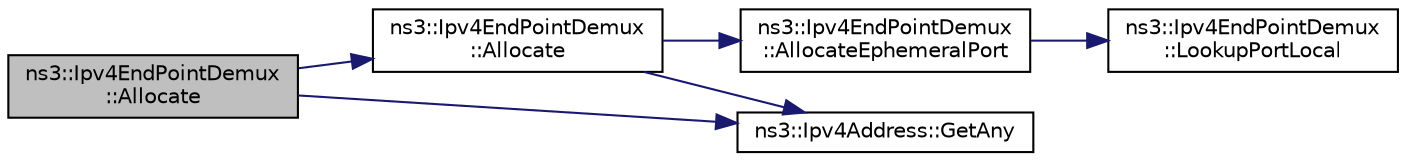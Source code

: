 digraph "ns3::Ipv4EndPointDemux::Allocate"
{
  edge [fontname="Helvetica",fontsize="10",labelfontname="Helvetica",labelfontsize="10"];
  node [fontname="Helvetica",fontsize="10",shape=record];
  rankdir="LR";
  Node1 [label="ns3::Ipv4EndPointDemux\l::Allocate",height=0.2,width=0.4,color="black", fillcolor="grey75", style="filled", fontcolor="black"];
  Node1 -> Node2 [color="midnightblue",fontsize="10",style="solid"];
  Node2 [label="ns3::Ipv4EndPointDemux\l::Allocate",height=0.2,width=0.4,color="black", fillcolor="white", style="filled",URL="$d0/d61/classns3_1_1Ipv4EndPointDemux.html#a95eef225abf664ea72523730e00e621e",tooltip="Allocate a Ipv4EndPoint. "];
  Node2 -> Node3 [color="midnightblue",fontsize="10",style="solid"];
  Node3 [label="ns3::Ipv4EndPointDemux\l::AllocateEphemeralPort",height=0.2,width=0.4,color="black", fillcolor="white", style="filled",URL="$d0/d61/classns3_1_1Ipv4EndPointDemux.html#a5ae0acd03c077458051f13118e0dcae6",tooltip="Allocate an ephemeral port. "];
  Node3 -> Node4 [color="midnightblue",fontsize="10",style="solid"];
  Node4 [label="ns3::Ipv4EndPointDemux\l::LookupPortLocal",height=0.2,width=0.4,color="black", fillcolor="white", style="filled",URL="$d0/d61/classns3_1_1Ipv4EndPointDemux.html#adf65821503bc330fbb617af0f0e8df24",tooltip="Lookup for port local. "];
  Node2 -> Node5 [color="midnightblue",fontsize="10",style="solid"];
  Node5 [label="ns3::Ipv4Address::GetAny",height=0.2,width=0.4,color="black", fillcolor="white", style="filled",URL="$de/d55/classns3_1_1Ipv4Address.html#a7a39b330c8e701183a411d5779fca1a4"];
  Node1 -> Node5 [color="midnightblue",fontsize="10",style="solid"];
}
